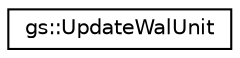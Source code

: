 digraph "Graphical Class Hierarchy"
{
 // LATEX_PDF_SIZE
  edge [fontname="Helvetica",fontsize="10",labelfontname="Helvetica",labelfontsize="10"];
  node [fontname="Helvetica",fontsize="10",shape=record];
  rankdir="LR";
  Node0 [label="gs::UpdateWalUnit",height=0.2,width=0.4,color="black", fillcolor="white", style="filled",URL="$structgs_1_1UpdateWalUnit.html",tooltip=" "];
}
